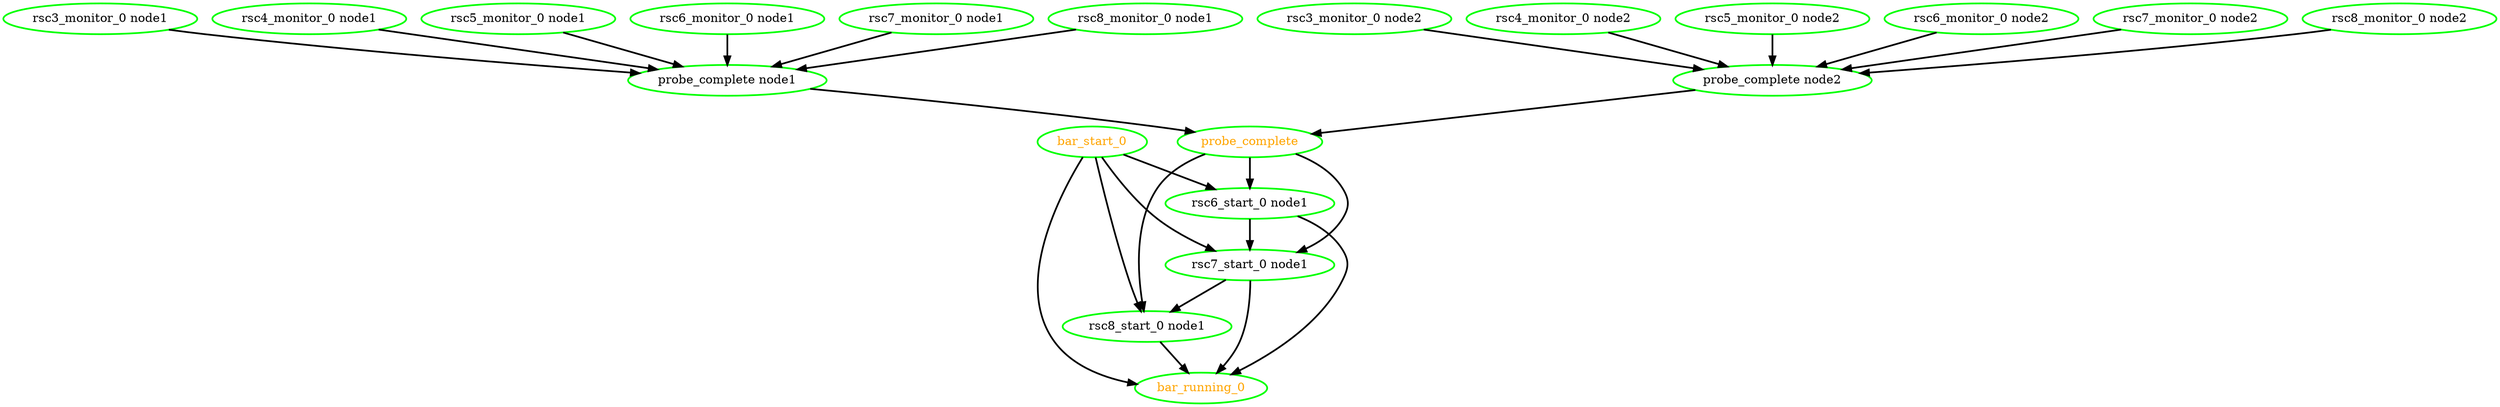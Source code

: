 digraph "g" {
"bar_running_0" [ style=bold color="green" fontcolor="orange"  ]
"bar_start_0" -> "bar_running_0" [ style = bold]
"bar_start_0" -> "rsc6_start_0 node1" [ style = bold]
"bar_start_0" -> "rsc7_start_0 node1" [ style = bold]
"bar_start_0" -> "rsc8_start_0 node1" [ style = bold]
"bar_start_0" [ style=bold color="green" fontcolor="orange"  ]
"probe_complete node1" -> "probe_complete" [ style = bold]
"probe_complete node1" [ style=bold color="green" fontcolor="black"  ]
"probe_complete node2" -> "probe_complete" [ style = bold]
"probe_complete node2" [ style=bold color="green" fontcolor="black"  ]
"probe_complete" -> "rsc6_start_0 node1" [ style = bold]
"probe_complete" -> "rsc7_start_0 node1" [ style = bold]
"probe_complete" -> "rsc8_start_0 node1" [ style = bold]
"probe_complete" [ style=bold color="green" fontcolor="orange"  ]
"rsc3_monitor_0 node1" -> "probe_complete node1" [ style = bold]
"rsc3_monitor_0 node1" [ style=bold color="green" fontcolor="black"  ]
"rsc3_monitor_0 node2" -> "probe_complete node2" [ style = bold]
"rsc3_monitor_0 node2" [ style=bold color="green" fontcolor="black"  ]
"rsc4_monitor_0 node1" -> "probe_complete node1" [ style = bold]
"rsc4_monitor_0 node1" [ style=bold color="green" fontcolor="black"  ]
"rsc4_monitor_0 node2" -> "probe_complete node2" [ style = bold]
"rsc4_monitor_0 node2" [ style=bold color="green" fontcolor="black"  ]
"rsc5_monitor_0 node1" -> "probe_complete node1" [ style = bold]
"rsc5_monitor_0 node1" [ style=bold color="green" fontcolor="black"  ]
"rsc5_monitor_0 node2" -> "probe_complete node2" [ style = bold]
"rsc5_monitor_0 node2" [ style=bold color="green" fontcolor="black"  ]
"rsc6_monitor_0 node1" -> "probe_complete node1" [ style = bold]
"rsc6_monitor_0 node1" [ style=bold color="green" fontcolor="black"  ]
"rsc6_monitor_0 node2" -> "probe_complete node2" [ style = bold]
"rsc6_monitor_0 node2" [ style=bold color="green" fontcolor="black"  ]
"rsc6_start_0 node1" -> "bar_running_0" [ style = bold]
"rsc6_start_0 node1" -> "rsc7_start_0 node1" [ style = bold]
"rsc6_start_0 node1" [ style=bold color="green" fontcolor="black"  ]
"rsc7_monitor_0 node1" -> "probe_complete node1" [ style = bold]
"rsc7_monitor_0 node1" [ style=bold color="green" fontcolor="black"  ]
"rsc7_monitor_0 node2" -> "probe_complete node2" [ style = bold]
"rsc7_monitor_0 node2" [ style=bold color="green" fontcolor="black"  ]
"rsc7_start_0 node1" -> "bar_running_0" [ style = bold]
"rsc7_start_0 node1" -> "rsc8_start_0 node1" [ style = bold]
"rsc7_start_0 node1" [ style=bold color="green" fontcolor="black"  ]
"rsc8_monitor_0 node1" -> "probe_complete node1" [ style = bold]
"rsc8_monitor_0 node1" [ style=bold color="green" fontcolor="black"  ]
"rsc8_monitor_0 node2" -> "probe_complete node2" [ style = bold]
"rsc8_monitor_0 node2" [ style=bold color="green" fontcolor="black"  ]
"rsc8_start_0 node1" -> "bar_running_0" [ style = bold]
"rsc8_start_0 node1" [ style=bold color="green" fontcolor="black"  ]
}
